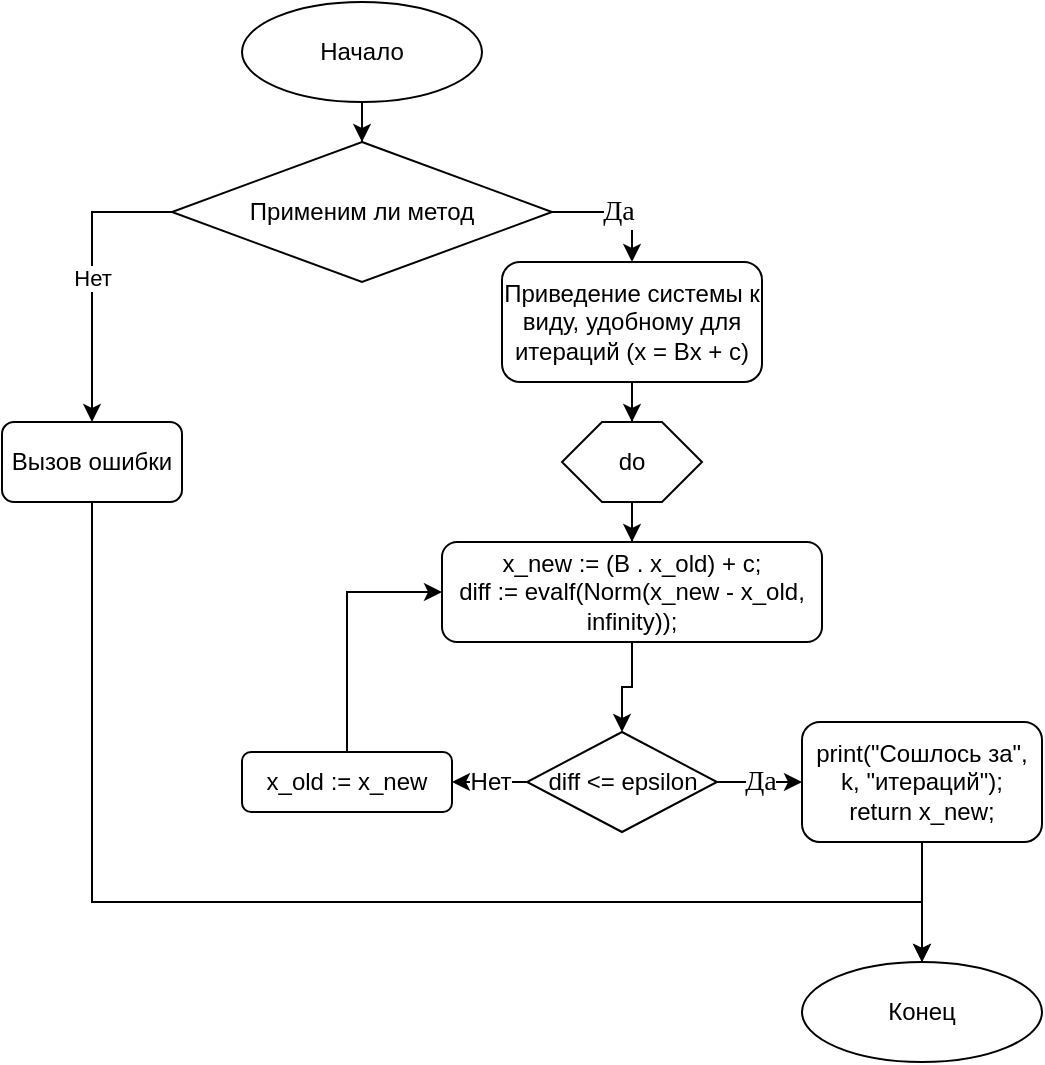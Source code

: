 <mxfile version="24.7.17">
  <diagram id="C5RBs43oDa-KdzZeNtuy" name="Page-1">
    <mxGraphModel dx="579" dy="674" grid="1" gridSize="10" guides="1" tooltips="1" connect="1" arrows="1" fold="1" page="1" pageScale="1" pageWidth="827" pageHeight="1169" math="0" shadow="0">
      <root>
        <mxCell id="WIyWlLk6GJQsqaUBKTNV-0" />
        <mxCell id="WIyWlLk6GJQsqaUBKTNV-1" parent="WIyWlLk6GJQsqaUBKTNV-0" />
        <mxCell id="EBG2KZsID0_-JYgn3Mey-29" style="edgeStyle=orthogonalEdgeStyle;rounded=0;orthogonalLoop=1;jettySize=auto;html=1;entryX=0.5;entryY=0;entryDx=0;entryDy=0;" parent="WIyWlLk6GJQsqaUBKTNV-1" source="EBG2KZsID0_-JYgn3Mey-0" target="EBG2KZsID0_-JYgn3Mey-3" edge="1">
          <mxGeometry relative="1" as="geometry" />
        </mxCell>
        <mxCell id="EBG2KZsID0_-JYgn3Mey-0" value="Начало" style="ellipse;whiteSpace=wrap;html=1;" parent="WIyWlLk6GJQsqaUBKTNV-1" vertex="1">
          <mxGeometry x="130" y="10" width="120" height="50" as="geometry" />
        </mxCell>
        <mxCell id="EBG2KZsID0_-JYgn3Mey-15" value="" style="edgeStyle=orthogonalEdgeStyle;rounded=0;orthogonalLoop=1;jettySize=auto;html=1;" parent="WIyWlLk6GJQsqaUBKTNV-1" source="EBG2KZsID0_-JYgn3Mey-10" target="EBG2KZsID0_-JYgn3Mey-11" edge="1">
          <mxGeometry relative="1" as="geometry" />
        </mxCell>
        <mxCell id="EBG2KZsID0_-JYgn3Mey-1" value="Приведение системы к виду, удобному для итераций (x = Bx + c)" style="rounded=1;whiteSpace=wrap;html=1;" parent="WIyWlLk6GJQsqaUBKTNV-1" vertex="1">
          <mxGeometry x="260" y="140" width="130" height="60" as="geometry" />
        </mxCell>
        <mxCell id="EBG2KZsID0_-JYgn3Mey-5" value="Да" style="edgeStyle=orthogonalEdgeStyle;rounded=0;orthogonalLoop=1;jettySize=auto;html=1;exitX=1;exitY=0.5;exitDx=0;exitDy=0;entryX=0.5;entryY=0;entryDx=0;entryDy=0;fontFamily=Times New Roman;fontSize=14;" parent="WIyWlLk6GJQsqaUBKTNV-1" source="EBG2KZsID0_-JYgn3Mey-3" target="EBG2KZsID0_-JYgn3Mey-1" edge="1">
          <mxGeometry relative="1" as="geometry" />
        </mxCell>
        <mxCell id="EBG2KZsID0_-JYgn3Mey-31" style="edgeStyle=orthogonalEdgeStyle;rounded=0;orthogonalLoop=1;jettySize=auto;html=1;entryX=0.5;entryY=0;entryDx=0;entryDy=0;" parent="WIyWlLk6GJQsqaUBKTNV-1" source="EBG2KZsID0_-JYgn3Mey-6" target="EBG2KZsID0_-JYgn3Mey-24" edge="1">
          <mxGeometry relative="1" as="geometry">
            <Array as="points">
              <mxPoint x="55" y="460" />
              <mxPoint x="470" y="460" />
            </Array>
          </mxGeometry>
        </mxCell>
        <mxCell id="EBG2KZsID0_-JYgn3Mey-6" value="&lt;font style=&quot;font-size: 12px;&quot;&gt;Вызов ошибки&lt;/font&gt;" style="rounded=1;whiteSpace=wrap;html=1;" parent="WIyWlLk6GJQsqaUBKTNV-1" vertex="1">
          <mxGeometry x="10" y="220" width="90" height="40" as="geometry" />
        </mxCell>
        <mxCell id="EBG2KZsID0_-JYgn3Mey-7" value="Нет" style="edgeStyle=orthogonalEdgeStyle;rounded=0;orthogonalLoop=1;jettySize=auto;html=1;exitX=0;exitY=0.5;exitDx=0;exitDy=0;entryX=0.5;entryY=0;entryDx=0;entryDy=0;" parent="WIyWlLk6GJQsqaUBKTNV-1" source="EBG2KZsID0_-JYgn3Mey-3" target="EBG2KZsID0_-JYgn3Mey-6" edge="1">
          <mxGeometry relative="1" as="geometry" />
        </mxCell>
        <mxCell id="EBG2KZsID0_-JYgn3Mey-3" value="Применим ли метод" style="rhombus;whiteSpace=wrap;html=1;" parent="WIyWlLk6GJQsqaUBKTNV-1" vertex="1">
          <mxGeometry x="95" y="80" width="190" height="70" as="geometry" />
        </mxCell>
        <mxCell id="EBG2KZsID0_-JYgn3Mey-17" value="" style="edgeStyle=orthogonalEdgeStyle;rounded=0;orthogonalLoop=1;jettySize=auto;html=1;" parent="WIyWlLk6GJQsqaUBKTNV-1" source="EBG2KZsID0_-JYgn3Mey-11" target="EBG2KZsID0_-JYgn3Mey-12" edge="1">
          <mxGeometry relative="1" as="geometry" />
        </mxCell>
        <mxCell id="EBG2KZsID0_-JYgn3Mey-11" value="&lt;div&gt;x_new := (B . x_old) + c;&lt;/div&gt;&lt;div&gt;diff := evalf(Norm(x_new - x_old, infinity));&lt;/div&gt;" style="rounded=1;whiteSpace=wrap;html=1;" parent="WIyWlLk6GJQsqaUBKTNV-1" vertex="1">
          <mxGeometry x="230" y="280" width="190" height="50" as="geometry" />
        </mxCell>
        <mxCell id="EBG2KZsID0_-JYgn3Mey-18" value="&lt;font face=&quot;Helvetica&quot; style=&quot;font-size: 12px;&quot;&gt;Нет&lt;/font&gt;" style="edgeStyle=orthogonalEdgeStyle;rounded=0;orthogonalLoop=1;jettySize=auto;html=1;" parent="WIyWlLk6GJQsqaUBKTNV-1" source="EBG2KZsID0_-JYgn3Mey-12" target="EBG2KZsID0_-JYgn3Mey-14" edge="1">
          <mxGeometry relative="1" as="geometry" />
        </mxCell>
        <mxCell id="EBG2KZsID0_-JYgn3Mey-25" value="&lt;font face=&quot;Times New Roman&quot; style=&quot;font-size: 14px;&quot;&gt;Да&lt;/font&gt;" style="edgeStyle=orthogonalEdgeStyle;rounded=0;orthogonalLoop=1;jettySize=auto;html=1;" parent="WIyWlLk6GJQsqaUBKTNV-1" source="EBG2KZsID0_-JYgn3Mey-12" target="EBG2KZsID0_-JYgn3Mey-13" edge="1">
          <mxGeometry relative="1" as="geometry" />
        </mxCell>
        <mxCell id="EBG2KZsID0_-JYgn3Mey-12" value="diff &amp;lt;= epsilon" style="rhombus;whiteSpace=wrap;html=1;" parent="WIyWlLk6GJQsqaUBKTNV-1" vertex="1">
          <mxGeometry x="272.5" y="375" width="95" height="50" as="geometry" />
        </mxCell>
        <mxCell id="EBG2KZsID0_-JYgn3Mey-27" style="edgeStyle=orthogonalEdgeStyle;rounded=0;orthogonalLoop=1;jettySize=auto;html=1;entryX=0.5;entryY=0;entryDx=0;entryDy=0;" parent="WIyWlLk6GJQsqaUBKTNV-1" source="EBG2KZsID0_-JYgn3Mey-13" target="EBG2KZsID0_-JYgn3Mey-24" edge="1">
          <mxGeometry relative="1" as="geometry" />
        </mxCell>
        <mxCell id="EBG2KZsID0_-JYgn3Mey-13" value="&lt;div&gt;print(&quot;Сошлось за&quot;, k, &quot;итераций&quot;);&lt;/div&gt;&lt;div&gt;return x_new;&lt;/div&gt;" style="rounded=1;whiteSpace=wrap;html=1;" parent="WIyWlLk6GJQsqaUBKTNV-1" vertex="1">
          <mxGeometry x="410" y="370" width="120" height="60" as="geometry" />
        </mxCell>
        <mxCell id="EBG2KZsID0_-JYgn3Mey-19" style="edgeStyle=orthogonalEdgeStyle;rounded=0;orthogonalLoop=1;jettySize=auto;html=1;entryX=0;entryY=0.5;entryDx=0;entryDy=0;" parent="WIyWlLk6GJQsqaUBKTNV-1" source="EBG2KZsID0_-JYgn3Mey-14" target="EBG2KZsID0_-JYgn3Mey-11" edge="1">
          <mxGeometry relative="1" as="geometry" />
        </mxCell>
        <mxCell id="EBG2KZsID0_-JYgn3Mey-14" value="x_old := x_new" style="rounded=1;whiteSpace=wrap;html=1;" parent="WIyWlLk6GJQsqaUBKTNV-1" vertex="1">
          <mxGeometry x="130" y="385" width="105" height="30" as="geometry" />
        </mxCell>
        <mxCell id="EBG2KZsID0_-JYgn3Mey-24" value="Конец" style="ellipse;whiteSpace=wrap;html=1;" parent="WIyWlLk6GJQsqaUBKTNV-1" vertex="1">
          <mxGeometry x="410" y="490" width="120" height="50" as="geometry" />
        </mxCell>
        <mxCell id="EBG2KZsID0_-JYgn3Mey-30" value="" style="edgeStyle=orthogonalEdgeStyle;rounded=0;orthogonalLoop=1;jettySize=auto;html=1;" parent="WIyWlLk6GJQsqaUBKTNV-1" source="EBG2KZsID0_-JYgn3Mey-1" target="EBG2KZsID0_-JYgn3Mey-10" edge="1">
          <mxGeometry relative="1" as="geometry">
            <mxPoint x="320" y="200" as="sourcePoint" />
            <mxPoint x="380" y="350" as="targetPoint" />
          </mxGeometry>
        </mxCell>
        <mxCell id="EBG2KZsID0_-JYgn3Mey-10" value="do" style="shape=hexagon;perimeter=hexagonPerimeter2;whiteSpace=wrap;html=1;fixedSize=1;" parent="WIyWlLk6GJQsqaUBKTNV-1" vertex="1">
          <mxGeometry x="290" y="220" width="70" height="40" as="geometry" />
        </mxCell>
      </root>
    </mxGraphModel>
  </diagram>
</mxfile>

